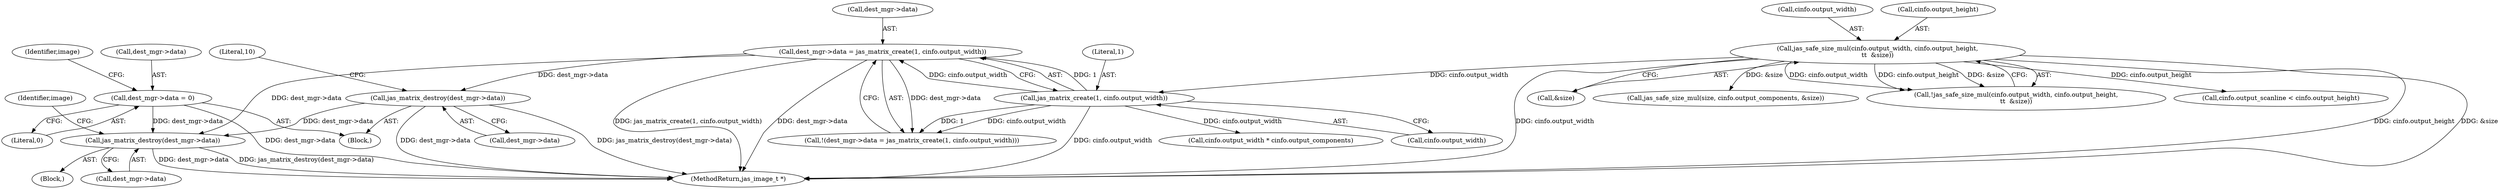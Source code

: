digraph "0_jasper_d42b2388f7f8e0332c846675133acea151fc557a_40@pointer" {
"1000473" [label="(Call,jas_matrix_destroy(dest_mgr->data))"];
"1000145" [label="(Call,dest_mgr->data = 0)"];
"1000334" [label="(Call,dest_mgr->data = jas_matrix_create(1, cinfo.output_width))"];
"1000338" [label="(Call,jas_matrix_create(1, cinfo.output_width))"];
"1000287" [label="(Call,jas_safe_size_mul(cinfo.output_width, cinfo.output_height,\n\t\t  &size))"];
"1000443" [label="(Call,jas_matrix_destroy(dest_mgr->data))"];
"1000294" [label="(Call,&size)"];
"1000448" [label="(Literal,10)"];
"1000335" [label="(Call,dest_mgr->data)"];
"1000151" [label="(Identifier,image)"];
"1000297" [label="(Call,jas_safe_size_mul(size, cinfo.output_components, &size))"];
"1000339" [label="(Literal,1)"];
"1000372" [label="(Call,cinfo.output_width * cinfo.output_components)"];
"1000478" [label="(Identifier,image)"];
"1000444" [label="(Call,dest_mgr->data)"];
"1000149" [label="(Literal,0)"];
"1000287" [label="(Call,jas_safe_size_mul(cinfo.output_width, cinfo.output_height,\n\t\t  &size))"];
"1000338" [label="(Call,jas_matrix_create(1, cinfo.output_width))"];
"1000443" [label="(Call,jas_matrix_destroy(dest_mgr->data))"];
"1000489" [label="(MethodReturn,jas_image_t *)"];
"1000286" [label="(Call,!jas_safe_size_mul(cinfo.output_width, cinfo.output_height,\n\t\t  &size))"];
"1000146" [label="(Call,dest_mgr->data)"];
"1000288" [label="(Call,cinfo.output_width)"];
"1000397" [label="(Call,cinfo.output_scanline < cinfo.output_height)"];
"1000112" [label="(Block,)"];
"1000291" [label="(Call,cinfo.output_height)"];
"1000333" [label="(Call,!(dest_mgr->data = jas_matrix_create(1, cinfo.output_width)))"];
"1000473" [label="(Call,jas_matrix_destroy(dest_mgr->data))"];
"1000334" [label="(Call,dest_mgr->data = jas_matrix_create(1, cinfo.output_width))"];
"1000145" [label="(Call,dest_mgr->data = 0)"];
"1000472" [label="(Block,)"];
"1000474" [label="(Call,dest_mgr->data)"];
"1000340" [label="(Call,cinfo.output_width)"];
"1000473" -> "1000472"  [label="AST: "];
"1000473" -> "1000474"  [label="CFG: "];
"1000474" -> "1000473"  [label="AST: "];
"1000478" -> "1000473"  [label="CFG: "];
"1000473" -> "1000489"  [label="DDG: dest_mgr->data"];
"1000473" -> "1000489"  [label="DDG: jas_matrix_destroy(dest_mgr->data)"];
"1000145" -> "1000473"  [label="DDG: dest_mgr->data"];
"1000334" -> "1000473"  [label="DDG: dest_mgr->data"];
"1000443" -> "1000473"  [label="DDG: dest_mgr->data"];
"1000145" -> "1000112"  [label="AST: "];
"1000145" -> "1000149"  [label="CFG: "];
"1000146" -> "1000145"  [label="AST: "];
"1000149" -> "1000145"  [label="AST: "];
"1000151" -> "1000145"  [label="CFG: "];
"1000145" -> "1000489"  [label="DDG: dest_mgr->data"];
"1000334" -> "1000333"  [label="AST: "];
"1000334" -> "1000338"  [label="CFG: "];
"1000335" -> "1000334"  [label="AST: "];
"1000338" -> "1000334"  [label="AST: "];
"1000333" -> "1000334"  [label="CFG: "];
"1000334" -> "1000489"  [label="DDG: jas_matrix_create(1, cinfo.output_width)"];
"1000334" -> "1000489"  [label="DDG: dest_mgr->data"];
"1000334" -> "1000333"  [label="DDG: dest_mgr->data"];
"1000338" -> "1000334"  [label="DDG: 1"];
"1000338" -> "1000334"  [label="DDG: cinfo.output_width"];
"1000334" -> "1000443"  [label="DDG: dest_mgr->data"];
"1000338" -> "1000340"  [label="CFG: "];
"1000339" -> "1000338"  [label="AST: "];
"1000340" -> "1000338"  [label="AST: "];
"1000338" -> "1000489"  [label="DDG: cinfo.output_width"];
"1000338" -> "1000333"  [label="DDG: 1"];
"1000338" -> "1000333"  [label="DDG: cinfo.output_width"];
"1000287" -> "1000338"  [label="DDG: cinfo.output_width"];
"1000338" -> "1000372"  [label="DDG: cinfo.output_width"];
"1000287" -> "1000286"  [label="AST: "];
"1000287" -> "1000294"  [label="CFG: "];
"1000288" -> "1000287"  [label="AST: "];
"1000291" -> "1000287"  [label="AST: "];
"1000294" -> "1000287"  [label="AST: "];
"1000286" -> "1000287"  [label="CFG: "];
"1000287" -> "1000489"  [label="DDG: cinfo.output_height"];
"1000287" -> "1000489"  [label="DDG: &size"];
"1000287" -> "1000489"  [label="DDG: cinfo.output_width"];
"1000287" -> "1000286"  [label="DDG: cinfo.output_width"];
"1000287" -> "1000286"  [label="DDG: cinfo.output_height"];
"1000287" -> "1000286"  [label="DDG: &size"];
"1000287" -> "1000297"  [label="DDG: &size"];
"1000287" -> "1000397"  [label="DDG: cinfo.output_height"];
"1000443" -> "1000112"  [label="AST: "];
"1000443" -> "1000444"  [label="CFG: "];
"1000444" -> "1000443"  [label="AST: "];
"1000448" -> "1000443"  [label="CFG: "];
"1000443" -> "1000489"  [label="DDG: jas_matrix_destroy(dest_mgr->data)"];
"1000443" -> "1000489"  [label="DDG: dest_mgr->data"];
}
